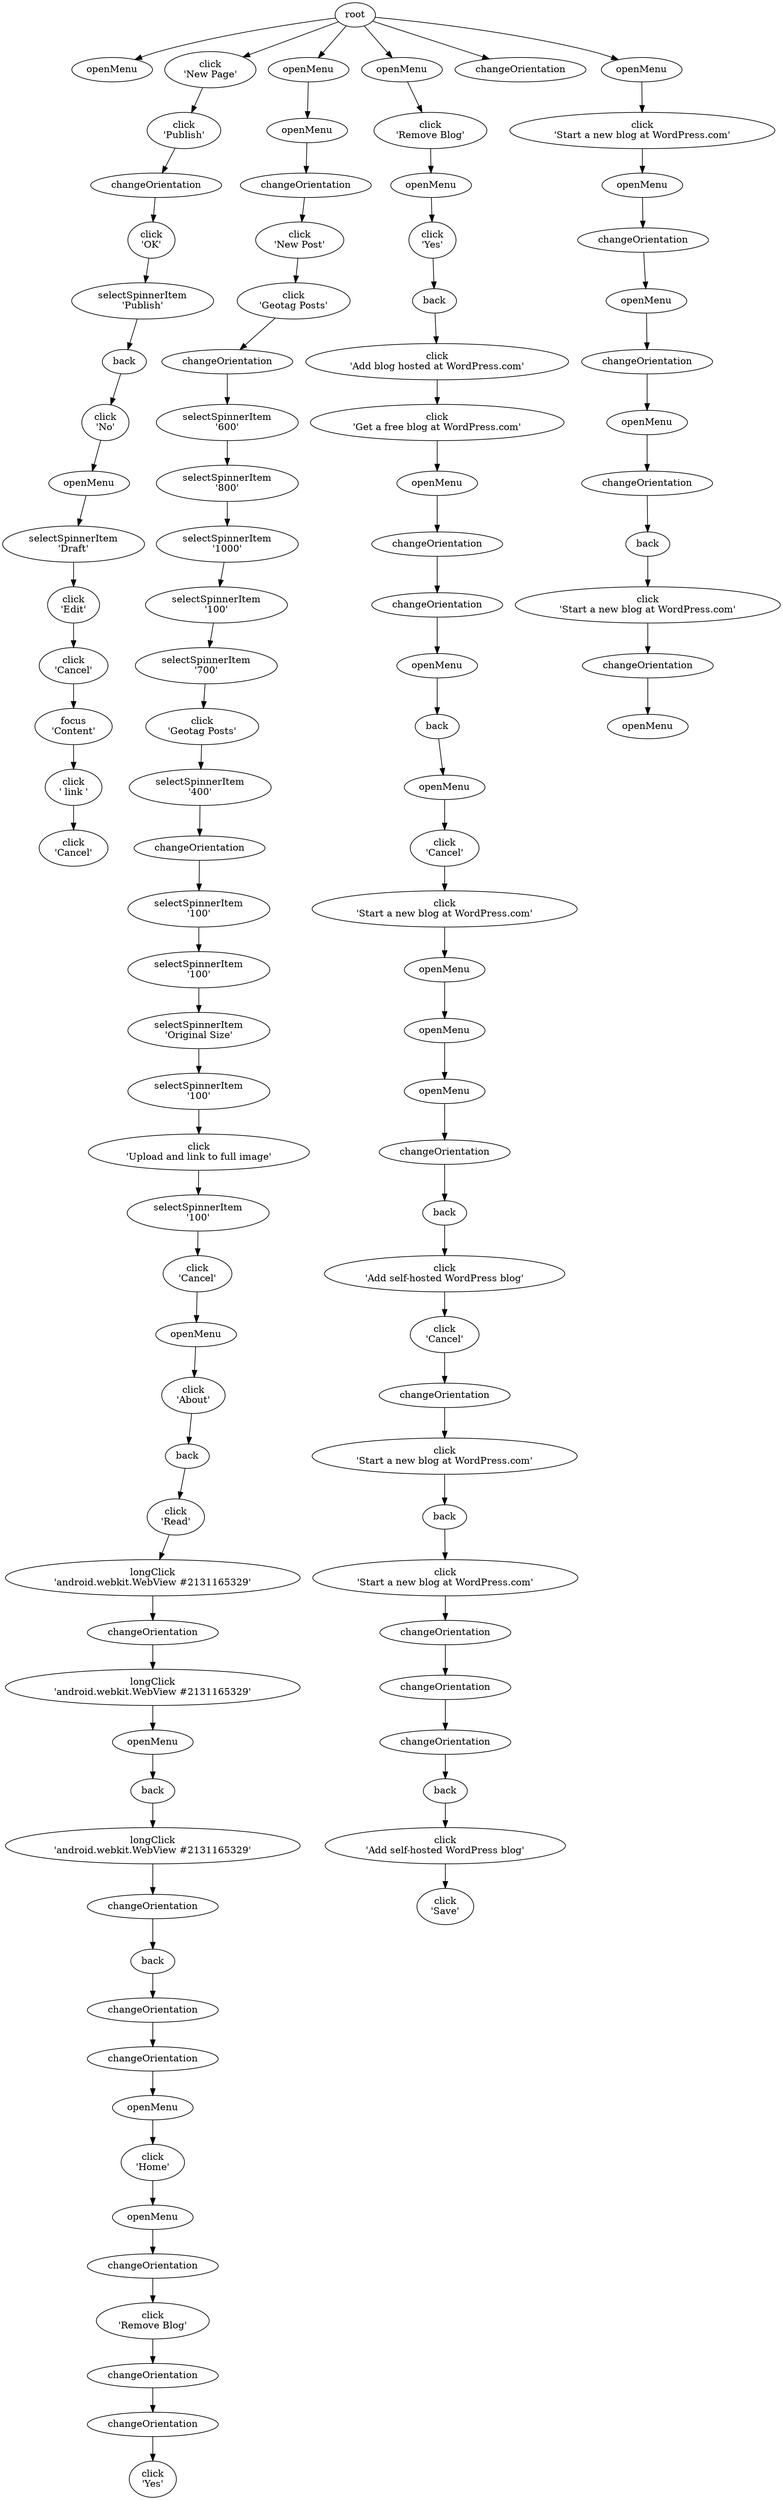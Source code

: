 digraph EFG {

## Edges

	root -> e0;
	root -> e6;
	e6 -> e24;
	e24 -> e31;
	e31 -> e32;
	e32 -> e37;
	e37 -> e55;
	e55 -> e59;
	e59 -> e72;
	e72 -> e76;
	e76 -> e91;
	e91 -> e106;
	e106 -> e110;
	e110 -> e126;
	e126 -> e134;
	root -> e138;
	e138 -> e145;
	e145 -> e162;
	e162 -> e165;
	e165 -> e191;
	e191 -> e216;
	e216 -> e222;
	e222 -> e244;
	e244 -> e265;
	e265 -> e275;
	e275 -> e300;
	e300 -> e324;
	e324 -> e335;
	e335 -> e368;
	e368 -> e370;
	e370 -> e389;
	e389 -> e407;
	e407 -> e427;
	e427 -> e456;
	e456 -> e465;
	e465 -> e497;
	e497 -> e516;
	e516 -> e521;
	e521 -> e528;
	e528 -> e542;
	e542 -> e547;
	e547 -> e554;
	e554 -> e555;
	e555 -> e561;
	e561 -> e566;
	e566 -> e569;
	e569 -> e576;
	e576 -> e578;
	e578 -> e584;
	e584 -> e588;
	e588 -> e591;
	e591 -> e593;
	e593 -> e613;
	e613 -> e621;
	e621 -> e624;
	e624 -> e633;
	e633 -> e638;
	e638 -> e639;
	root -> e644;
	e644 -> e648;
	e648 -> e656;
	e656 -> e658;
	e658 -> e666;
	e666 -> e670;
	e670 -> e677;
	e677 -> e682;
	e682 -> e686;
	e686 -> e689;
	e689 -> e691;
	e691 -> e693;
	e693 -> e700;
	e700 -> e703;
	e703 -> e708;
	e708 -> e715;
	e715 -> e718;
	e718 -> e721;
	e721 -> e725;
	e725 -> e726;
	e726 -> e731;
	e731 -> e737;
	e737 -> e747;
	e747 -> e748;
	e748 -> e754;
	e754 -> e757;
	e757 -> e765;
	e765 -> e768;
	e768 -> e771;
	e771 -> e772;
	e772 -> e777;
	e777 -> e782;
	root -> e789;
	root -> e790;
	e790 -> e792;
	e792 -> e799;
	e799 -> e803;
	e803 -> e805;
	e805 -> e809;
	e809 -> e811;
	e811 -> e815;
	e815 -> e816;
	e816 -> e819;
	e819 -> e827;
	e827 -> e829;

## Nodes

	e91 [label="click\n'Edit'"];
	e731 [label="click\n'Add self-hosted WordPress blog'"];
	e737 [label="click\n'Cancel'"];
	e670 [label="click\n'Add blog hosted at WordPress.com'"];
	e677 [label="click\n'Get a free blog at WordPress.com'"];
	e145 [label="openMenu"];
	e138 [label="openMenu"];
	e686 [label="changeOrientation"];
	e747 [label="changeOrientation"];
	e682 [label="openMenu"];
	e542 [label="click\n'Read'"];
	e748 [label="click\n'Start a new blog at WordPress.com'"];
	e547 [label="longClick\n'android.webkit.WebView #2131165329'"];
	e689 [label="changeOrientation"];
	e335 [label="selectSpinnerItem\n'400'"];
	e76 [label="selectSpinnerItem\n'Draft'"];
	e162 [label="changeOrientation"];
	e407 [label="selectSpinnerItem\n'Original Size'"];
	e165 [label="click\n'New Post'"];
	e72 [label="openMenu"];
	e134 [label="click\n'Cancel'"];
	e613 [label="openMenu"];
	e790 [label="openMenu"];
	e718 [label="openMenu"];
	e126 [label="click\n' link '"];
	e792 [label="click\n'Start a new blog at WordPress.com'"];
	e691 [label="openMenu"];
	e715 [label="openMenu"];
	e693 [label="back"];
	e222 [label="selectSpinnerItem\n'600'"];
	e275 [label="selectSpinnerItem\n'100'"];
	e516 [label="openMenu"];
	e497 [label="click\n'Cancel'"];
	e591 [label="openMenu"];
	e324 [label="click\n'Geotag Posts'"];
	e593 [label="click\n'Home'"];
	e799 [label="openMenu"];
	e621 [label="changeOrientation"];
	e624 [label="click\n'Remove Blog'"];
	e725 [label="changeOrientation"];
	e521 [label="click\n'About'"];
	e24 [label="click\n'Publish'"];
	e726 [label="back"];
	e721 [label="openMenu"];
	e528 [label="back"];
	e216 [label="changeOrientation"];
	e427 [label="selectSpinnerItem\n'100'"];
	e110 [label="focus\n'Content'"];
	e819 [label="click\n'Start a new blog at WordPress.com'"];
	e777 [label="click\n'Add self-hosted WordPress blog'"];
	e31 [label="changeOrientation"];
	e816 [label="back"];
	e244 [label="selectSpinnerItem\n'800'"];
	e32 [label="click\n'OK'"];
	e811 [label="openMenu"];
	e578 [label="back"];
	e106 [label="click\n'Cancel'"];
	e638 [label="changeOrientation"];
	e639 [label="click\n'Yes'"];
	e37 [label="selectSpinnerItem\n'Publish'"];
	e815 [label="changeOrientation"];
	e389 [label="selectSpinnerItem\n'100'"];
	e633 [label="changeOrientation"];
	e703 [label="click\n'Cancel'"];
	e700 [label="openMenu"];
	e576 [label="changeOrientation"];
	e708 [label="click\n'Start a new blog at WordPress.com'"];
	e300 [label="selectSpinnerItem\n'700'"];
	e191 [label="click\n'Geotag Posts'"];
	e772 [label="back"];
	e771 [label="changeOrientation"];
	e827 [label="changeOrientation"];
	e829 [label="openMenu"];
	e789 [label="changeOrientation"];
	e370 [label="selectSpinnerItem\n'100'"];
	e648 [label="click\n'Remove Blog'"];
	e588 [label="changeOrientation"];
	e644 [label="openMenu"];
	e6 [label="click\n'New Page'"];
	e0 [label="openMenu"];
	e584 [label="changeOrientation"];
	e782 [label="click\n'Save'"];
	e456 [label="click\n'Upload and link to full image'"];
	e757 [label="click\n'Start a new blog at WordPress.com'"];
	e55 [label="back"];
	e265 [label="selectSpinnerItem\n'1000'"];
	e754 [label="back"];
	e656 [label="openMenu"];
	e555 [label="longClick\n'android.webkit.WebView #2131165329'"];
	e658 [label="click\n'Yes'"];
	e59 [label="click\n'No'"];
	e554 [label="changeOrientation"];
	e368 [label="changeOrientation"];
	e768 [label="changeOrientation"];
	e809 [label="changeOrientation"];
	e765 [label="changeOrientation"];
	e805 [label="openMenu"];
	e666 [label="back"];
	e803 [label="changeOrientation"];
	e569 [label="longClick\n'android.webkit.WebView #2131165329'"];
	e566 [label="back"];
	e561 [label="openMenu"];
	e465 [label="selectSpinnerItem\n'100'"];

}
